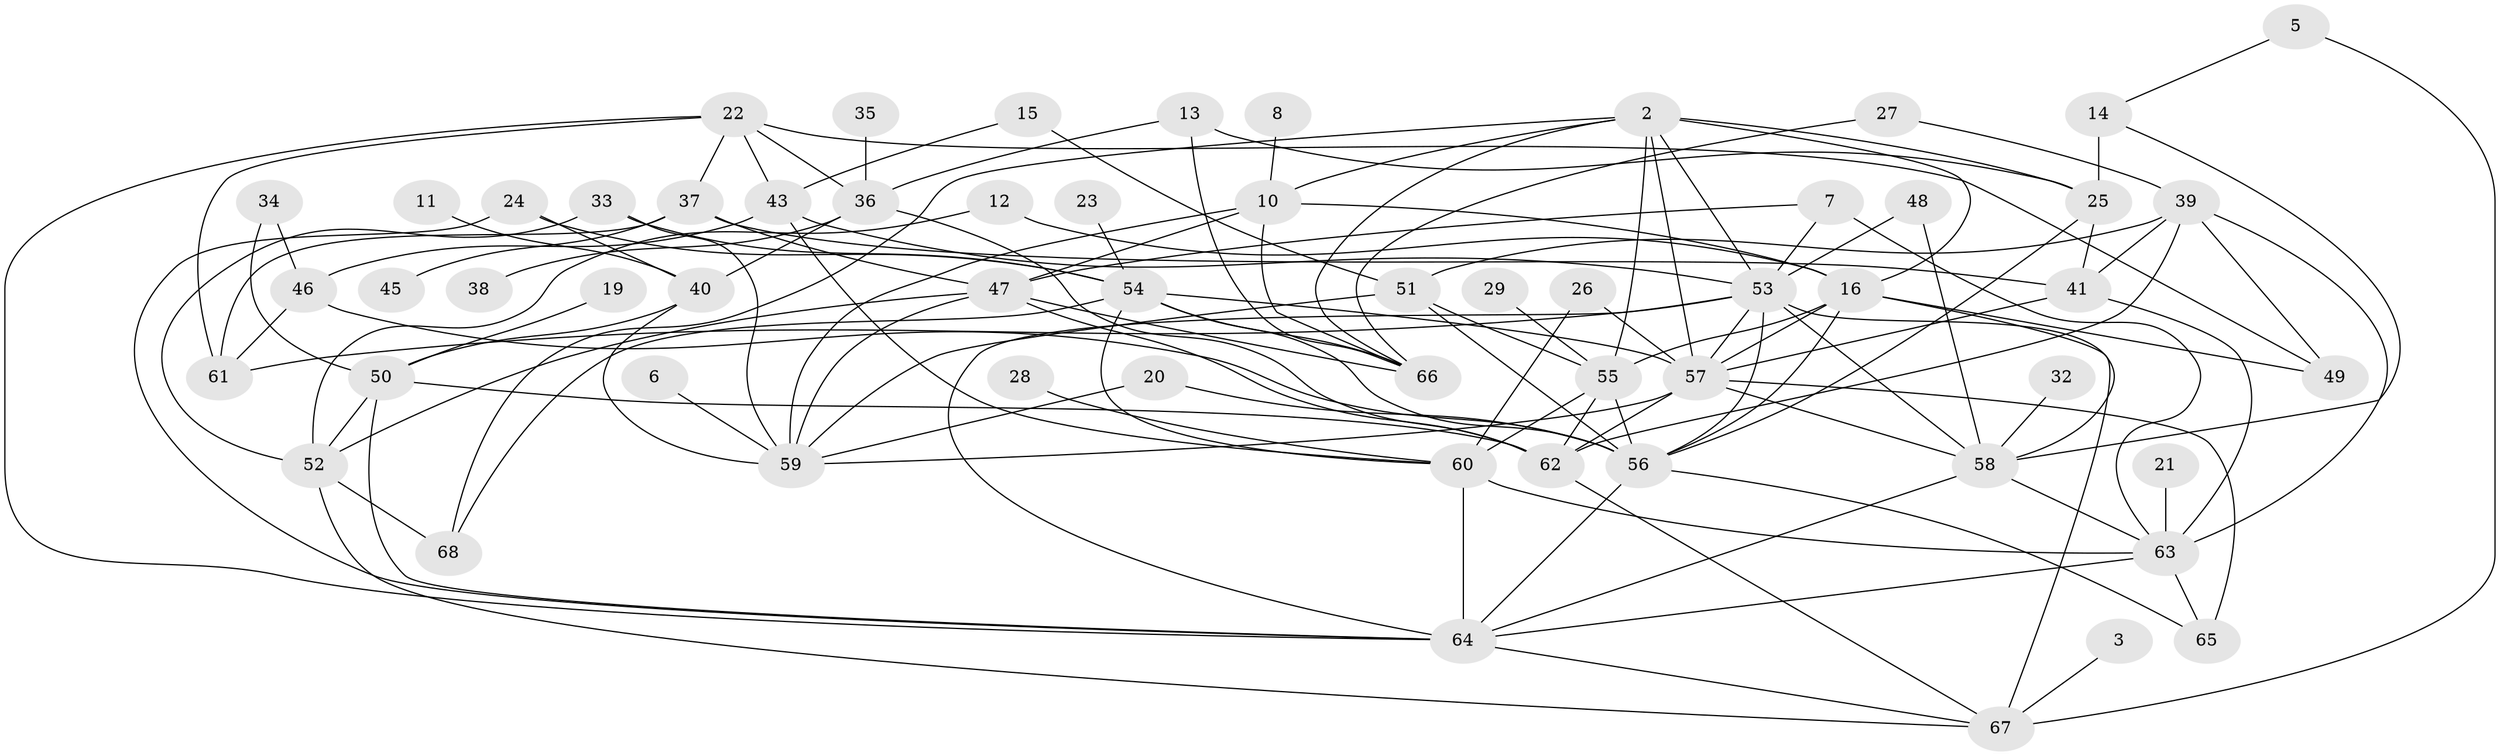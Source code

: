// original degree distribution, {2: 0.25, 4: 0.14705882352941177, 5: 0.11764705882352941, 0: 0.0661764705882353, 1: 0.13970588235294118, 6: 0.03676470588235294, 3: 0.20588235294117646, 8: 0.014705882352941176, 7: 0.022058823529411766}
// Generated by graph-tools (version 1.1) at 2025/25/03/09/25 03:25:20]
// undirected, 59 vertices, 127 edges
graph export_dot {
graph [start="1"]
  node [color=gray90,style=filled];
  2;
  3;
  5;
  6;
  7;
  8;
  10;
  11;
  12;
  13;
  14;
  15;
  16;
  19;
  20;
  21;
  22;
  23;
  24;
  25;
  26;
  27;
  28;
  29;
  32;
  33;
  34;
  35;
  36;
  37;
  38;
  39;
  40;
  41;
  43;
  45;
  46;
  47;
  48;
  49;
  50;
  51;
  52;
  53;
  54;
  55;
  56;
  57;
  58;
  59;
  60;
  61;
  62;
  63;
  64;
  65;
  66;
  67;
  68;
  2 -- 10 [weight=1.0];
  2 -- 16 [weight=1.0];
  2 -- 25 [weight=1.0];
  2 -- 53 [weight=1.0];
  2 -- 55 [weight=1.0];
  2 -- 57 [weight=1.0];
  2 -- 66 [weight=1.0];
  2 -- 68 [weight=1.0];
  3 -- 67 [weight=1.0];
  5 -- 14 [weight=1.0];
  5 -- 67 [weight=1.0];
  6 -- 59 [weight=1.0];
  7 -- 47 [weight=1.0];
  7 -- 53 [weight=1.0];
  7 -- 63 [weight=1.0];
  8 -- 10 [weight=1.0];
  10 -- 16 [weight=1.0];
  10 -- 47 [weight=1.0];
  10 -- 59 [weight=1.0];
  10 -- 66 [weight=1.0];
  11 -- 40 [weight=1.0];
  12 -- 16 [weight=1.0];
  12 -- 52 [weight=1.0];
  13 -- 25 [weight=1.0];
  13 -- 36 [weight=1.0];
  13 -- 66 [weight=1.0];
  14 -- 25 [weight=3.0];
  14 -- 58 [weight=1.0];
  15 -- 43 [weight=1.0];
  15 -- 51 [weight=1.0];
  16 -- 49 [weight=1.0];
  16 -- 55 [weight=1.0];
  16 -- 56 [weight=1.0];
  16 -- 57 [weight=1.0];
  16 -- 58 [weight=1.0];
  19 -- 50 [weight=1.0];
  20 -- 56 [weight=1.0];
  20 -- 59 [weight=1.0];
  21 -- 63 [weight=1.0];
  22 -- 36 [weight=1.0];
  22 -- 37 [weight=1.0];
  22 -- 43 [weight=1.0];
  22 -- 49 [weight=1.0];
  22 -- 61 [weight=1.0];
  22 -- 64 [weight=1.0];
  23 -- 54 [weight=1.0];
  24 -- 40 [weight=1.0];
  24 -- 54 [weight=1.0];
  24 -- 64 [weight=1.0];
  25 -- 41 [weight=1.0];
  25 -- 56 [weight=1.0];
  26 -- 57 [weight=1.0];
  26 -- 60 [weight=1.0];
  27 -- 39 [weight=1.0];
  27 -- 66 [weight=1.0];
  28 -- 60 [weight=1.0];
  29 -- 55 [weight=1.0];
  32 -- 58 [weight=1.0];
  33 -- 52 [weight=1.0];
  33 -- 54 [weight=1.0];
  33 -- 59 [weight=1.0];
  34 -- 46 [weight=1.0];
  34 -- 50 [weight=1.0];
  35 -- 36 [weight=1.0];
  36 -- 38 [weight=1.0];
  36 -- 40 [weight=1.0];
  36 -- 62 [weight=1.0];
  37 -- 41 [weight=1.0];
  37 -- 45 [weight=1.0];
  37 -- 47 [weight=1.0];
  37 -- 61 [weight=1.0];
  39 -- 41 [weight=1.0];
  39 -- 49 [weight=1.0];
  39 -- 51 [weight=1.0];
  39 -- 62 [weight=1.0];
  39 -- 63 [weight=1.0];
  40 -- 50 [weight=1.0];
  40 -- 59 [weight=1.0];
  41 -- 57 [weight=1.0];
  41 -- 63 [weight=1.0];
  43 -- 46 [weight=1.0];
  43 -- 53 [weight=1.0];
  43 -- 60 [weight=1.0];
  46 -- 56 [weight=1.0];
  46 -- 61 [weight=1.0];
  47 -- 52 [weight=1.0];
  47 -- 59 [weight=1.0];
  47 -- 62 [weight=1.0];
  47 -- 66 [weight=1.0];
  48 -- 53 [weight=1.0];
  48 -- 58 [weight=1.0];
  50 -- 52 [weight=1.0];
  50 -- 62 [weight=1.0];
  50 -- 64 [weight=1.0];
  51 -- 55 [weight=1.0];
  51 -- 56 [weight=1.0];
  51 -- 59 [weight=1.0];
  52 -- 67 [weight=1.0];
  52 -- 68 [weight=1.0];
  53 -- 56 [weight=1.0];
  53 -- 57 [weight=2.0];
  53 -- 58 [weight=1.0];
  53 -- 61 [weight=1.0];
  53 -- 64 [weight=1.0];
  53 -- 67 [weight=1.0];
  54 -- 56 [weight=1.0];
  54 -- 57 [weight=1.0];
  54 -- 60 [weight=1.0];
  54 -- 66 [weight=1.0];
  54 -- 68 [weight=1.0];
  55 -- 56 [weight=1.0];
  55 -- 60 [weight=2.0];
  55 -- 62 [weight=1.0];
  56 -- 64 [weight=1.0];
  56 -- 65 [weight=1.0];
  57 -- 58 [weight=1.0];
  57 -- 59 [weight=1.0];
  57 -- 62 [weight=1.0];
  57 -- 65 [weight=1.0];
  58 -- 63 [weight=1.0];
  58 -- 64 [weight=1.0];
  60 -- 63 [weight=1.0];
  60 -- 64 [weight=1.0];
  62 -- 67 [weight=1.0];
  63 -- 64 [weight=1.0];
  63 -- 65 [weight=1.0];
  64 -- 67 [weight=1.0];
}
